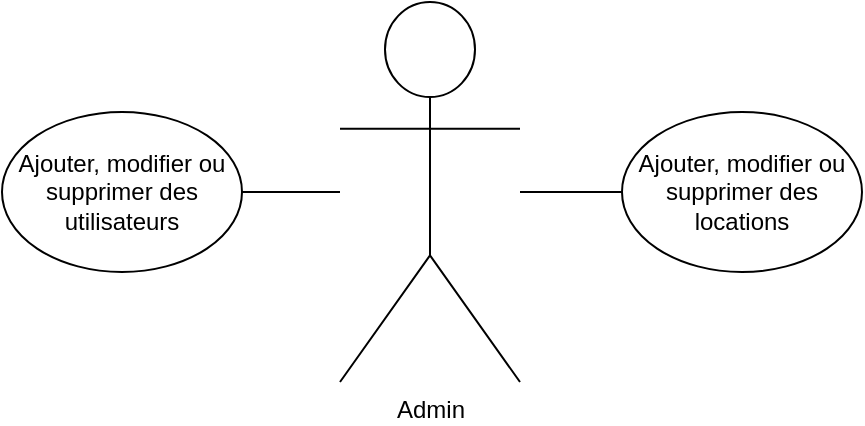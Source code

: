 <mxfile version="21.2.4" type="device">
  <diagram name="Page-1" id="r70a8aU7HjlKyLyBGXd_">
    <mxGraphModel dx="1434" dy="777" grid="1" gridSize="10" guides="1" tooltips="1" connect="1" arrows="1" fold="1" page="1" pageScale="1" pageWidth="827" pageHeight="1169" math="0" shadow="0">
      <root>
        <mxCell id="0" />
        <mxCell id="1" parent="0" />
        <mxCell id="7GQlZffVA45IAeIxjoa0-1" value="Admin" style="shape=umlActor;verticalLabelPosition=bottom;verticalAlign=top;html=1;outlineConnect=0;" parent="1" vertex="1">
          <mxGeometry x="369" y="490" width="90" height="190" as="geometry" />
        </mxCell>
        <mxCell id="7GQlZffVA45IAeIxjoa0-2" value="Ajouter, modifier ou supprimer des utilisateurs" style="ellipse;whiteSpace=wrap;html=1;" parent="1" vertex="1">
          <mxGeometry x="200" y="545" width="120" height="80" as="geometry" />
        </mxCell>
        <mxCell id="7GQlZffVA45IAeIxjoa0-4" value="&lt;span style=&quot;text-indent: -18pt; background-color: initial;&quot; lang=&quot;FR&quot;&gt;Ajouter, modifier ou supprimer des locations&lt;br&gt;&lt;/span&gt;" style="ellipse;whiteSpace=wrap;html=1;" parent="1" vertex="1">
          <mxGeometry x="510" y="545" width="120" height="80" as="geometry" />
        </mxCell>
        <mxCell id="7GQlZffVA45IAeIxjoa0-7" value="" style="endArrow=none;html=1;rounded=0;entryX=1;entryY=0.5;entryDx=0;entryDy=0;" parent="1" source="7GQlZffVA45IAeIxjoa0-1" target="7GQlZffVA45IAeIxjoa0-2" edge="1">
          <mxGeometry width="50" height="50" relative="1" as="geometry">
            <mxPoint x="360" y="590" as="sourcePoint" />
            <mxPoint x="180" y="1105" as="targetPoint" />
          </mxGeometry>
        </mxCell>
        <mxCell id="7GQlZffVA45IAeIxjoa0-9" value="" style="endArrow=none;html=1;rounded=0;entryX=0;entryY=0.5;entryDx=0;entryDy=0;" parent="1" source="7GQlZffVA45IAeIxjoa0-1" target="7GQlZffVA45IAeIxjoa0-4" edge="1">
          <mxGeometry width="50" height="50" relative="1" as="geometry">
            <mxPoint x="460" y="530" as="sourcePoint" />
            <mxPoint x="500" y="520" as="targetPoint" />
          </mxGeometry>
        </mxCell>
      </root>
    </mxGraphModel>
  </diagram>
</mxfile>
